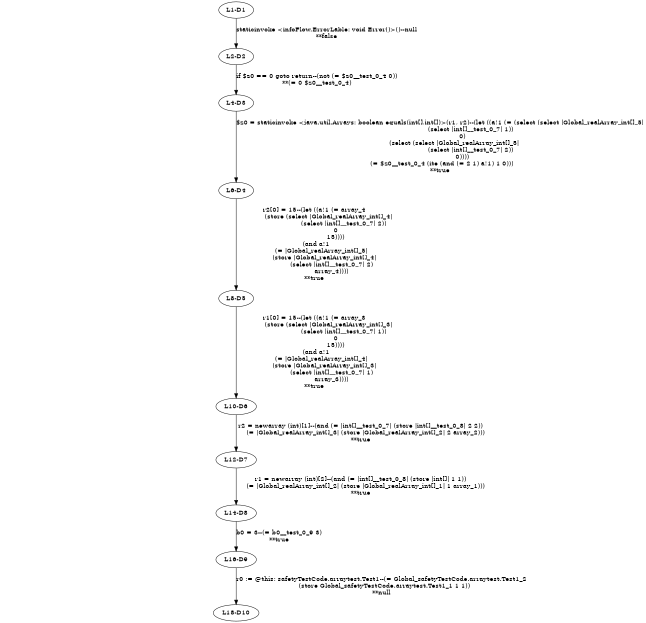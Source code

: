 digraph { 
	ratio="fill";
	size="4.3,5.7!";
	margin=0;
	"L1-D1" -> "L2-D2"[label="staticinvoke <infoFlow.ErrorLable: void Error()>()--null
**false"];
	"L2-D2" -> "L4-D3"[label="if $z0 == 0 goto return--(not (= $z0__test_0_4 0))
**(= 0 $z0__test_0_4)"];
	"L4-D3" -> "L6-D4"[label="$z0 = staticinvoke <java.util.Arrays: boolean equals(int[],int[])>(r1, r2)--(let ((a!1 (= (select (select |Global_realArray_int[]_5|
                              (select |int[]__test_0_7| 1))
                      0)
              (select (select |Global_realArray_int[]_5|
                              (select |int[]__test_0_7| 2))
                      0))))
  (= $z0__test_0_4 (ite (and (= 2 1) a!1) 1 0)))
**true"];
	"L6-D4" -> "L8-D5"[label="r2[0] = 15--(let ((a!1 (= array_4
              (store (select |Global_realArray_int[]_4|
                             (select |int[]__test_0_7| 2))
                     0
                     15))))
  (and a!1
       (= |Global_realArray_int[]_5|
          (store |Global_realArray_int[]_4|
                 (select |int[]__test_0_7| 2)
                 array_4))))
**true"];
	"L8-D5" -> "L10-D6"[label="r1[0] = 15--(let ((a!1 (= array_3
              (store (select |Global_realArray_int[]_3|
                             (select |int[]__test_0_7| 1))
                     0
                     15))))
  (and a!1
       (= |Global_realArray_int[]_4|
          (store |Global_realArray_int[]_3|
                 (select |int[]__test_0_7| 1)
                 array_3))))
**true"];
	"L10-D6" -> "L12-D7"[label="r2 = newarray (int)[1]--(and (= |int[]__test_0_7| (store |int[]__test_0_8| 2 2))
     (= |Global_realArray_int[]_3| (store |Global_realArray_int[]_2| 2 array_2)))
**true"];
	"L12-D7" -> "L14-D8"[label="r1 = newarray (int)[2]--(and (= |int[]__test_0_8| (store |int[]| 1 1))
     (= |Global_realArray_int[]_2| (store |Global_realArray_int[]_1| 1 array_1)))
**true"];
	"L14-D8" -> "L16-D9"[label="b0 = 3--(= b0__test_0_9 3)
**true"];
	"L16-D9" -> "L18-D10"[label="r0 := @this: safetyTestCode.arraytest.Test1--(= Global_safetyTestCode.arraytest.Test1_2
   (store Global_safetyTestCode.arraytest.Test1_1 1 1))
**null"];
}